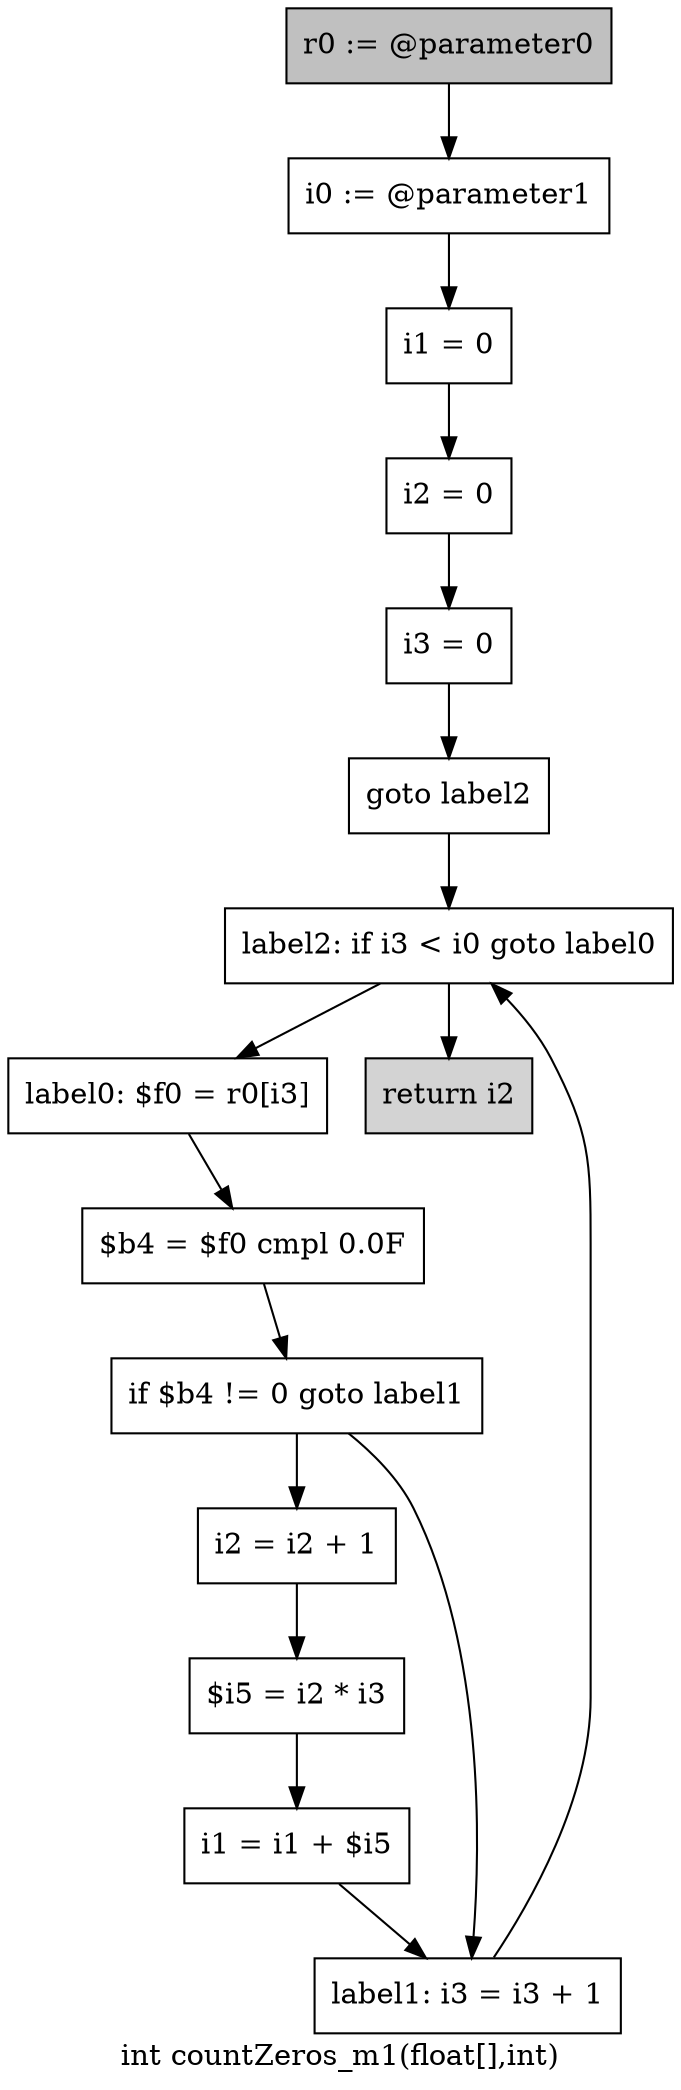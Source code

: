 digraph "int countZeros_m1(float[],int)" {
    label="int countZeros_m1(float[],int)";
    node [shape=box];
    "0" [style=filled,fillcolor=gray,label="r0 := @parameter0",];
    "1" [label="i0 := @parameter1",];
    "0"->"1";
    "2" [label="i1 = 0",];
    "1"->"2";
    "3" [label="i2 = 0",];
    "2"->"3";
    "4" [label="i3 = 0",];
    "3"->"4";
    "5" [label="goto label2",];
    "4"->"5";
    "13" [label="label2: if i3 < i0 goto label0",];
    "5"->"13";
    "6" [label="label0: $f0 = r0[i3]",];
    "7" [label="$b4 = $f0 cmpl 0.0F",];
    "6"->"7";
    "8" [label="if $b4 != 0 goto label1",];
    "7"->"8";
    "9" [label="i2 = i2 + 1",];
    "8"->"9";
    "12" [label="label1: i3 = i3 + 1",];
    "8"->"12";
    "10" [label="$i5 = i2 * i3",];
    "9"->"10";
    "11" [label="i1 = i1 + $i5",];
    "10"->"11";
    "11"->"12";
    "12"->"13";
    "13"->"6";
    "14" [style=filled,fillcolor=lightgray,label="return i2",];
    "13"->"14";
}
